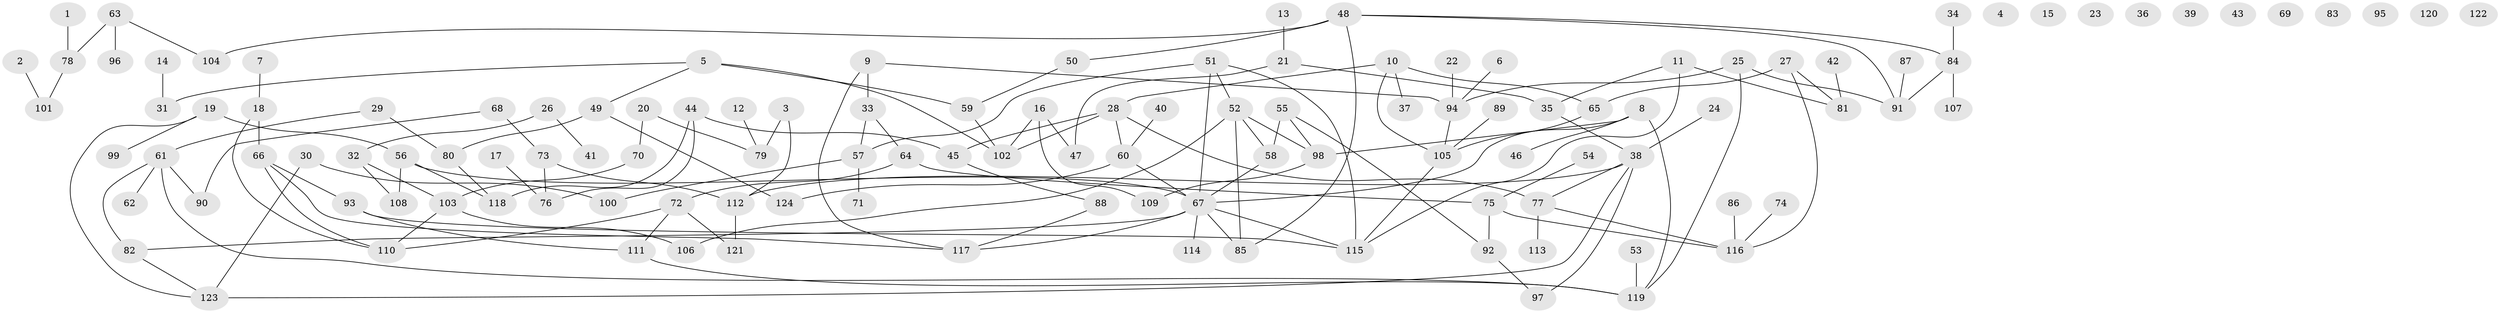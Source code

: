 // coarse degree distribution, {3: 0.1111111111111111, 4: 0.14814814814814814, 1: 0.25925925925925924, 6: 0.037037037037037035, 5: 0.07407407407407407, 2: 0.14814814814814814, 8: 0.07407407407407407, 9: 0.07407407407407407, 7: 0.07407407407407407}
// Generated by graph-tools (version 1.1) at 2025/35/03/04/25 23:35:47]
// undirected, 124 vertices, 154 edges
graph export_dot {
  node [color=gray90,style=filled];
  1;
  2;
  3;
  4;
  5;
  6;
  7;
  8;
  9;
  10;
  11;
  12;
  13;
  14;
  15;
  16;
  17;
  18;
  19;
  20;
  21;
  22;
  23;
  24;
  25;
  26;
  27;
  28;
  29;
  30;
  31;
  32;
  33;
  34;
  35;
  36;
  37;
  38;
  39;
  40;
  41;
  42;
  43;
  44;
  45;
  46;
  47;
  48;
  49;
  50;
  51;
  52;
  53;
  54;
  55;
  56;
  57;
  58;
  59;
  60;
  61;
  62;
  63;
  64;
  65;
  66;
  67;
  68;
  69;
  70;
  71;
  72;
  73;
  74;
  75;
  76;
  77;
  78;
  79;
  80;
  81;
  82;
  83;
  84;
  85;
  86;
  87;
  88;
  89;
  90;
  91;
  92;
  93;
  94;
  95;
  96;
  97;
  98;
  99;
  100;
  101;
  102;
  103;
  104;
  105;
  106;
  107;
  108;
  109;
  110;
  111;
  112;
  113;
  114;
  115;
  116;
  117;
  118;
  119;
  120;
  121;
  122;
  123;
  124;
  1 -- 78;
  2 -- 101;
  3 -- 79;
  3 -- 112;
  5 -- 31;
  5 -- 49;
  5 -- 59;
  5 -- 102;
  6 -- 94;
  7 -- 18;
  8 -- 46;
  8 -- 67;
  8 -- 98;
  8 -- 119;
  9 -- 33;
  9 -- 94;
  9 -- 117;
  10 -- 28;
  10 -- 37;
  10 -- 65;
  10 -- 105;
  11 -- 35;
  11 -- 81;
  11 -- 115;
  12 -- 79;
  13 -- 21;
  14 -- 31;
  16 -- 47;
  16 -- 102;
  16 -- 109;
  17 -- 76;
  18 -- 66;
  18 -- 110;
  19 -- 56;
  19 -- 99;
  19 -- 123;
  20 -- 70;
  20 -- 79;
  21 -- 35;
  21 -- 47;
  22 -- 94;
  24 -- 38;
  25 -- 91;
  25 -- 94;
  25 -- 119;
  26 -- 32;
  26 -- 41;
  27 -- 65;
  27 -- 81;
  27 -- 116;
  28 -- 45;
  28 -- 60;
  28 -- 77;
  28 -- 102;
  29 -- 61;
  29 -- 80;
  30 -- 100;
  30 -- 123;
  32 -- 103;
  32 -- 108;
  33 -- 57;
  33 -- 64;
  34 -- 84;
  35 -- 38;
  38 -- 77;
  38 -- 97;
  38 -- 112;
  38 -- 123;
  40 -- 60;
  42 -- 81;
  44 -- 45;
  44 -- 76;
  44 -- 118;
  45 -- 88;
  48 -- 50;
  48 -- 84;
  48 -- 85;
  48 -- 91;
  48 -- 104;
  49 -- 80;
  49 -- 124;
  50 -- 59;
  51 -- 52;
  51 -- 57;
  51 -- 67;
  51 -- 115;
  52 -- 58;
  52 -- 85;
  52 -- 98;
  52 -- 106;
  53 -- 119;
  54 -- 75;
  55 -- 58;
  55 -- 92;
  55 -- 98;
  56 -- 67;
  56 -- 108;
  56 -- 118;
  57 -- 71;
  57 -- 100;
  58 -- 67;
  59 -- 102;
  60 -- 67;
  60 -- 124;
  61 -- 62;
  61 -- 82;
  61 -- 90;
  61 -- 119;
  63 -- 78;
  63 -- 96;
  63 -- 104;
  64 -- 72;
  64 -- 75;
  65 -- 105;
  66 -- 93;
  66 -- 110;
  66 -- 117;
  67 -- 82;
  67 -- 85;
  67 -- 114;
  67 -- 115;
  67 -- 117;
  68 -- 73;
  68 -- 90;
  70 -- 103;
  72 -- 110;
  72 -- 111;
  72 -- 121;
  73 -- 76;
  73 -- 112;
  74 -- 116;
  75 -- 92;
  75 -- 116;
  77 -- 113;
  77 -- 116;
  78 -- 101;
  80 -- 118;
  82 -- 123;
  84 -- 91;
  84 -- 107;
  86 -- 116;
  87 -- 91;
  88 -- 117;
  89 -- 105;
  92 -- 97;
  93 -- 111;
  93 -- 115;
  94 -- 105;
  98 -- 109;
  103 -- 106;
  103 -- 110;
  105 -- 115;
  111 -- 119;
  112 -- 121;
}
